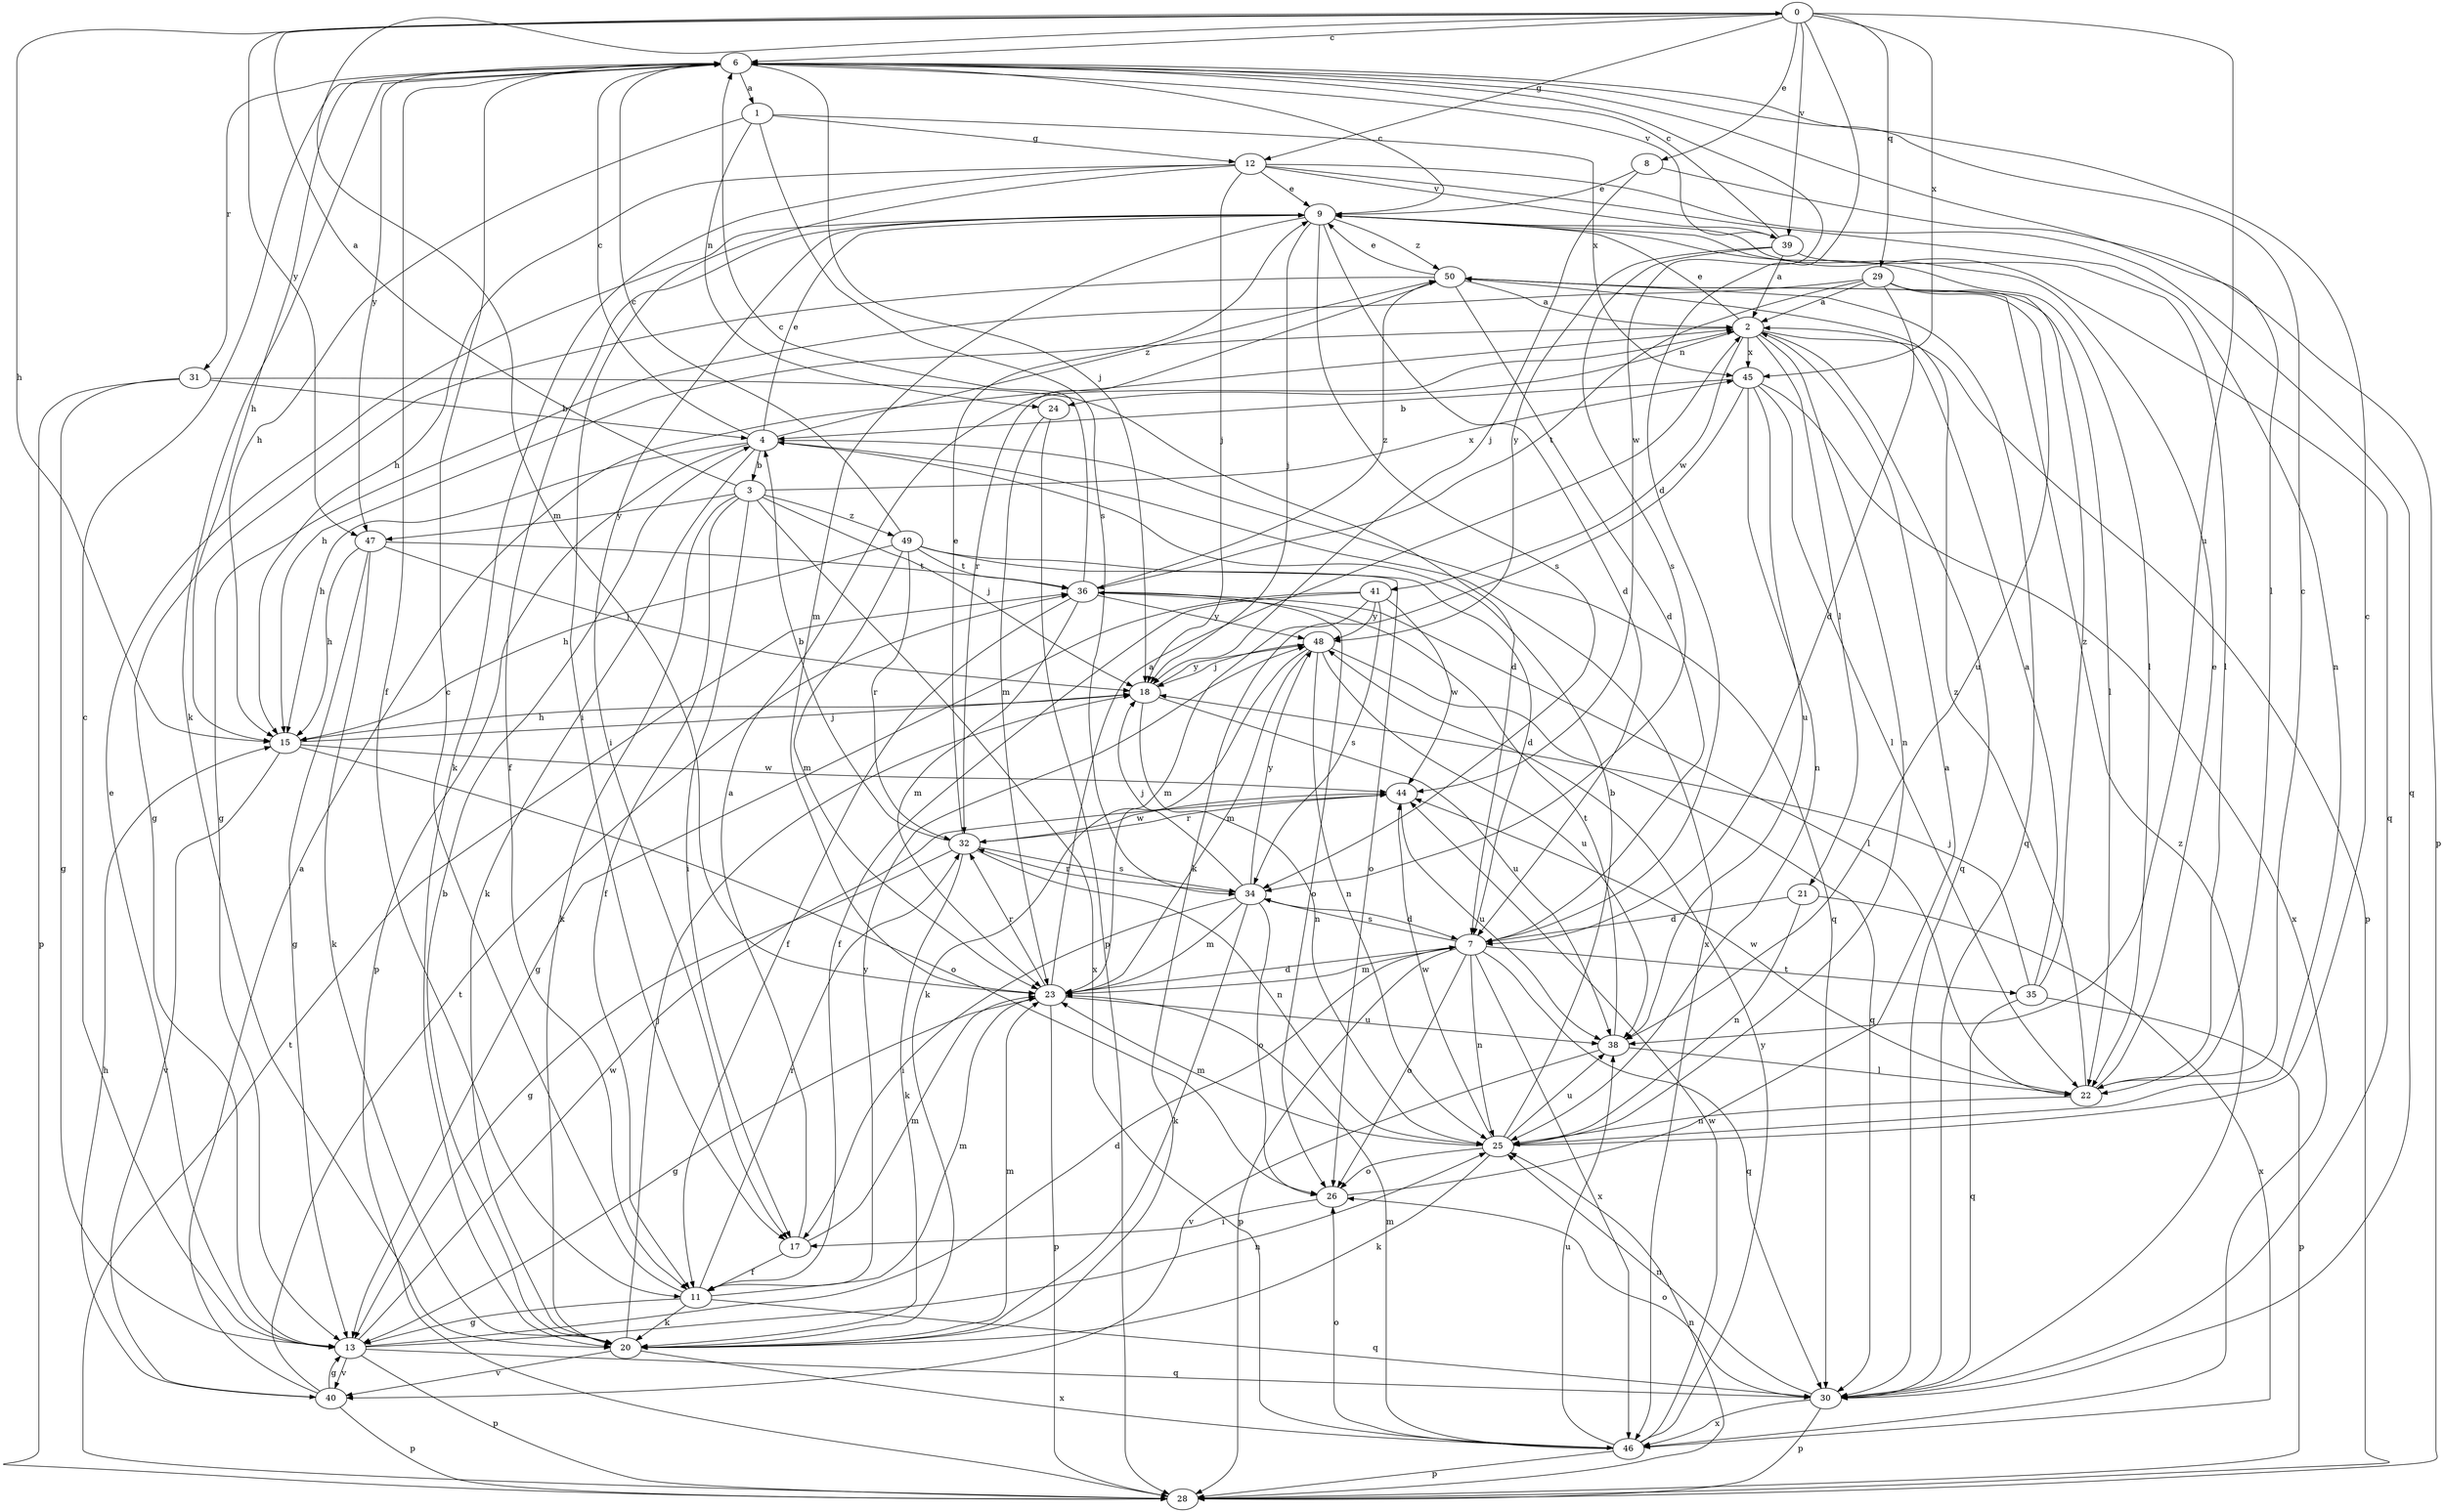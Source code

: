 strict digraph  {
0;
1;
2;
3;
4;
6;
7;
8;
9;
11;
12;
13;
15;
17;
18;
20;
21;
22;
23;
24;
25;
26;
28;
29;
30;
31;
32;
34;
35;
36;
38;
39;
40;
41;
44;
45;
46;
47;
48;
49;
50;
0 -> 6  [label=c];
0 -> 7  [label=d];
0 -> 8  [label=e];
0 -> 12  [label=g];
0 -> 15  [label=h];
0 -> 23  [label=m];
0 -> 29  [label=q];
0 -> 38  [label=u];
0 -> 39  [label=v];
0 -> 45  [label=x];
0 -> 47  [label=y];
1 -> 12  [label=g];
1 -> 15  [label=h];
1 -> 24  [label=n];
1 -> 34  [label=s];
1 -> 45  [label=x];
2 -> 9  [label=e];
2 -> 15  [label=h];
2 -> 21  [label=l];
2 -> 24  [label=n];
2 -> 25  [label=n];
2 -> 28  [label=p];
2 -> 30  [label=q];
2 -> 41  [label=w];
2 -> 45  [label=x];
3 -> 0  [label=a];
3 -> 11  [label=f];
3 -> 17  [label=i];
3 -> 18  [label=j];
3 -> 20  [label=k];
3 -> 45  [label=x];
3 -> 46  [label=x];
3 -> 47  [label=y];
3 -> 49  [label=z];
4 -> 3  [label=b];
4 -> 6  [label=c];
4 -> 9  [label=e];
4 -> 15  [label=h];
4 -> 20  [label=k];
4 -> 28  [label=p];
4 -> 30  [label=q];
4 -> 46  [label=x];
4 -> 50  [label=z];
6 -> 1  [label=a];
6 -> 11  [label=f];
6 -> 15  [label=h];
6 -> 18  [label=j];
6 -> 20  [label=k];
6 -> 22  [label=l];
6 -> 31  [label=r];
6 -> 39  [label=v];
6 -> 44  [label=w];
6 -> 47  [label=y];
7 -> 23  [label=m];
7 -> 25  [label=n];
7 -> 26  [label=o];
7 -> 28  [label=p];
7 -> 30  [label=q];
7 -> 34  [label=s];
7 -> 35  [label=t];
7 -> 46  [label=x];
8 -> 9  [label=e];
8 -> 18  [label=j];
8 -> 28  [label=p];
9 -> 6  [label=c];
9 -> 7  [label=d];
9 -> 11  [label=f];
9 -> 17  [label=i];
9 -> 18  [label=j];
9 -> 22  [label=l];
9 -> 23  [label=m];
9 -> 30  [label=q];
9 -> 34  [label=s];
9 -> 50  [label=z];
11 -> 6  [label=c];
11 -> 13  [label=g];
11 -> 20  [label=k];
11 -> 23  [label=m];
11 -> 30  [label=q];
11 -> 32  [label=r];
11 -> 48  [label=y];
12 -> 9  [label=e];
12 -> 15  [label=h];
12 -> 17  [label=i];
12 -> 18  [label=j];
12 -> 20  [label=k];
12 -> 25  [label=n];
12 -> 30  [label=q];
12 -> 39  [label=v];
13 -> 6  [label=c];
13 -> 7  [label=d];
13 -> 9  [label=e];
13 -> 25  [label=n];
13 -> 28  [label=p];
13 -> 30  [label=q];
13 -> 40  [label=v];
13 -> 44  [label=w];
15 -> 18  [label=j];
15 -> 26  [label=o];
15 -> 40  [label=v];
15 -> 44  [label=w];
17 -> 2  [label=a];
17 -> 11  [label=f];
17 -> 23  [label=m];
18 -> 15  [label=h];
18 -> 25  [label=n];
18 -> 38  [label=u];
18 -> 48  [label=y];
20 -> 4  [label=b];
20 -> 18  [label=j];
20 -> 23  [label=m];
20 -> 40  [label=v];
20 -> 46  [label=x];
21 -> 7  [label=d];
21 -> 25  [label=n];
21 -> 46  [label=x];
22 -> 6  [label=c];
22 -> 9  [label=e];
22 -> 25  [label=n];
22 -> 44  [label=w];
22 -> 50  [label=z];
23 -> 2  [label=a];
23 -> 7  [label=d];
23 -> 13  [label=g];
23 -> 28  [label=p];
23 -> 32  [label=r];
23 -> 38  [label=u];
24 -> 23  [label=m];
24 -> 28  [label=p];
25 -> 4  [label=b];
25 -> 6  [label=c];
25 -> 20  [label=k];
25 -> 23  [label=m];
25 -> 26  [label=o];
25 -> 38  [label=u];
25 -> 44  [label=w];
26 -> 2  [label=a];
26 -> 17  [label=i];
28 -> 25  [label=n];
28 -> 36  [label=t];
29 -> 2  [label=a];
29 -> 7  [label=d];
29 -> 13  [label=g];
29 -> 22  [label=l];
29 -> 36  [label=t];
29 -> 38  [label=u];
30 -> 25  [label=n];
30 -> 26  [label=o];
30 -> 28  [label=p];
30 -> 46  [label=x];
30 -> 50  [label=z];
31 -> 4  [label=b];
31 -> 7  [label=d];
31 -> 13  [label=g];
31 -> 28  [label=p];
32 -> 4  [label=b];
32 -> 9  [label=e];
32 -> 13  [label=g];
32 -> 20  [label=k];
32 -> 25  [label=n];
32 -> 34  [label=s];
32 -> 44  [label=w];
34 -> 7  [label=d];
34 -> 17  [label=i];
34 -> 18  [label=j];
34 -> 20  [label=k];
34 -> 23  [label=m];
34 -> 26  [label=o];
34 -> 32  [label=r];
34 -> 48  [label=y];
35 -> 2  [label=a];
35 -> 18  [label=j];
35 -> 28  [label=p];
35 -> 30  [label=q];
35 -> 50  [label=z];
36 -> 6  [label=c];
36 -> 11  [label=f];
36 -> 22  [label=l];
36 -> 23  [label=m];
36 -> 26  [label=o];
36 -> 48  [label=y];
36 -> 50  [label=z];
38 -> 22  [label=l];
38 -> 36  [label=t];
38 -> 40  [label=v];
39 -> 2  [label=a];
39 -> 6  [label=c];
39 -> 22  [label=l];
39 -> 34  [label=s];
39 -> 48  [label=y];
40 -> 2  [label=a];
40 -> 13  [label=g];
40 -> 15  [label=h];
40 -> 28  [label=p];
40 -> 36  [label=t];
41 -> 11  [label=f];
41 -> 13  [label=g];
41 -> 23  [label=m];
41 -> 34  [label=s];
41 -> 44  [label=w];
41 -> 48  [label=y];
44 -> 32  [label=r];
44 -> 38  [label=u];
45 -> 4  [label=b];
45 -> 20  [label=k];
45 -> 22  [label=l];
45 -> 25  [label=n];
45 -> 38  [label=u];
45 -> 46  [label=x];
46 -> 23  [label=m];
46 -> 26  [label=o];
46 -> 28  [label=p];
46 -> 38  [label=u];
46 -> 44  [label=w];
46 -> 48  [label=y];
47 -> 13  [label=g];
47 -> 15  [label=h];
47 -> 18  [label=j];
47 -> 20  [label=k];
47 -> 36  [label=t];
48 -> 18  [label=j];
48 -> 20  [label=k];
48 -> 23  [label=m];
48 -> 25  [label=n];
48 -> 30  [label=q];
48 -> 38  [label=u];
49 -> 6  [label=c];
49 -> 7  [label=d];
49 -> 15  [label=h];
49 -> 23  [label=m];
49 -> 26  [label=o];
49 -> 32  [label=r];
49 -> 36  [label=t];
50 -> 2  [label=a];
50 -> 7  [label=d];
50 -> 9  [label=e];
50 -> 13  [label=g];
50 -> 30  [label=q];
50 -> 32  [label=r];
}
